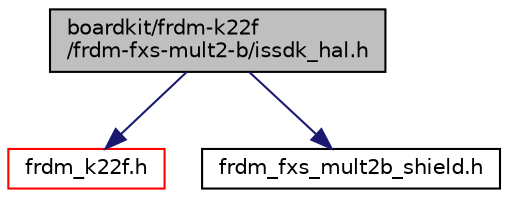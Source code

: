 digraph "boardkit/frdm-k22f/frdm-fxs-mult2-b/issdk_hal.h"
{
  edge [fontname="Helvetica",fontsize="10",labelfontname="Helvetica",labelfontsize="10"];
  node [fontname="Helvetica",fontsize="10",shape=record];
  Node0 [label="boardkit/frdm-k22f\l/frdm-fxs-mult2-b/issdk_hal.h",height=0.2,width=0.4,color="black", fillcolor="grey75", style="filled", fontcolor="black"];
  Node0 -> Node1 [color="midnightblue",fontsize="10",style="solid",fontname="Helvetica"];
  Node1 [label="frdm_k22f.h",height=0.2,width=0.4,color="red", fillcolor="white", style="filled",URL="$frdm__k22f_8h.html",tooltip="The frdm_k22f.h file defines GPIO pins for FRDM-K22F board. "];
  Node0 -> Node7 [color="midnightblue",fontsize="10",style="solid",fontname="Helvetica"];
  Node7 [label="frdm_fxs_mult2b_shield.h",height=0.2,width=0.4,color="black", fillcolor="white", style="filled",URL="$frdm-k22f_2frdm-fxs-mult2-b_2frdm__fxs__mult2b__shield_8h.html"];
}
